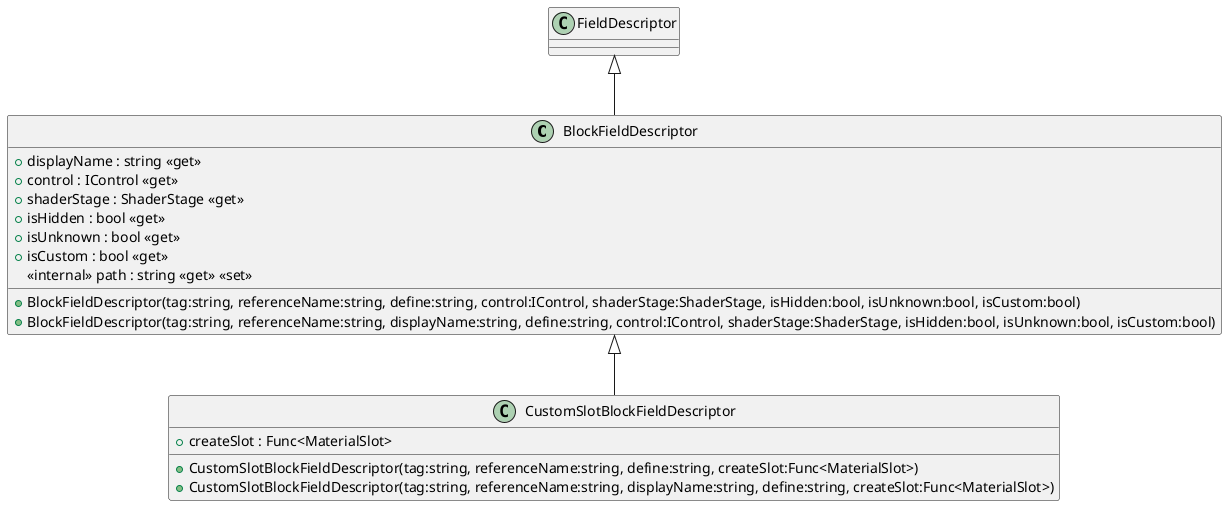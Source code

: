 @startuml
class BlockFieldDescriptor {
    + displayName : string <<get>>
    + control : IControl <<get>>
    + shaderStage : ShaderStage <<get>>
    + isHidden : bool <<get>>
    + isUnknown : bool <<get>>
    + isCustom : bool <<get>>
    <<internal>> path : string <<get>> <<set>>
    + BlockFieldDescriptor(tag:string, referenceName:string, define:string, control:IControl, shaderStage:ShaderStage, isHidden:bool, isUnknown:bool, isCustom:bool)
    + BlockFieldDescriptor(tag:string, referenceName:string, displayName:string, define:string, control:IControl, shaderStage:ShaderStage, isHidden:bool, isUnknown:bool, isCustom:bool)
}
class CustomSlotBlockFieldDescriptor {
    + createSlot : Func<MaterialSlot>
    + CustomSlotBlockFieldDescriptor(tag:string, referenceName:string, define:string, createSlot:Func<MaterialSlot>)
    + CustomSlotBlockFieldDescriptor(tag:string, referenceName:string, displayName:string, define:string, createSlot:Func<MaterialSlot>)
}
FieldDescriptor <|-- BlockFieldDescriptor
BlockFieldDescriptor <|-- CustomSlotBlockFieldDescriptor
@enduml
